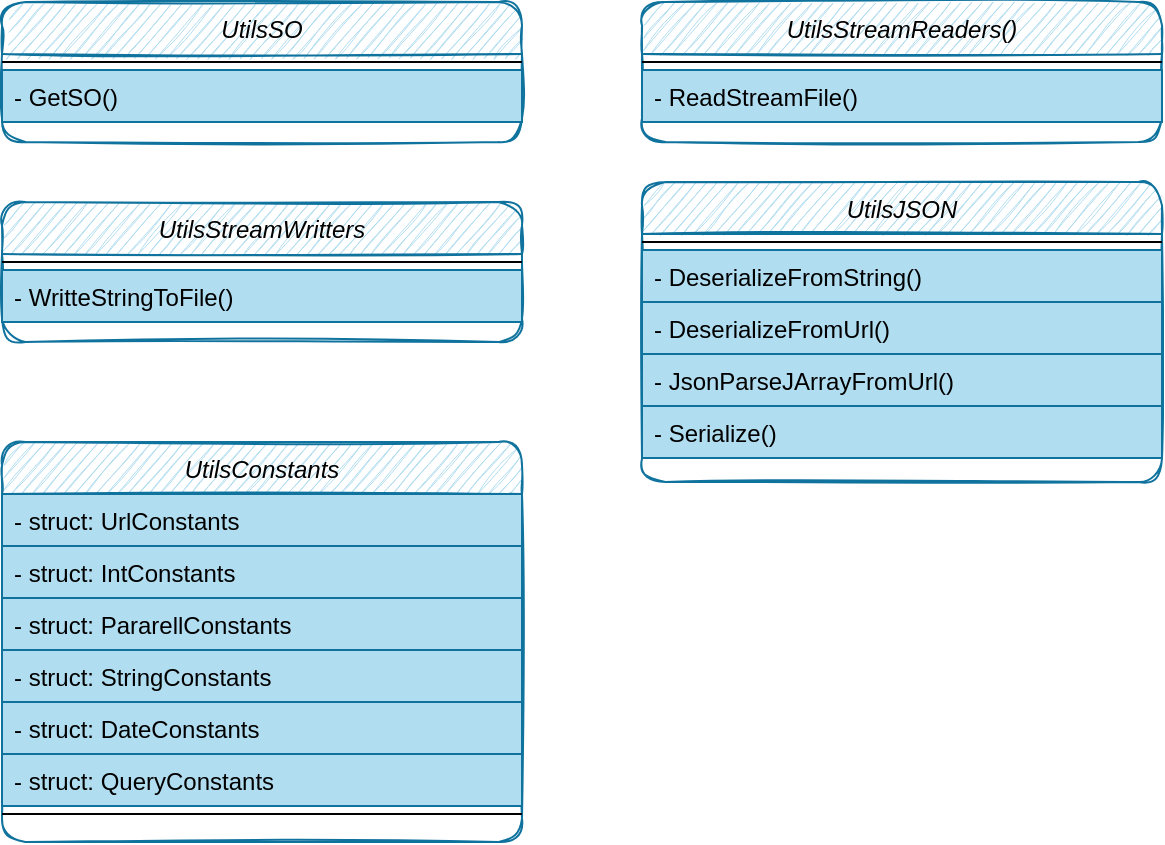 <mxfile version="13.6.0" type="device"><diagram id="C5RBs43oDa-KdzZeNtuy" name="Page-1"><mxGraphModel dx="862" dy="449" grid="1" gridSize="10" guides="1" tooltips="1" connect="1" arrows="1" fold="1" page="1" pageScale="1" pageWidth="827" pageHeight="1169" math="0" shadow="0"><root><mxCell id="WIyWlLk6GJQsqaUBKTNV-0"/><mxCell id="WIyWlLk6GJQsqaUBKTNV-1" parent="WIyWlLk6GJQsqaUBKTNV-0"/><mxCell id="zkfFHV4jXpPFQw0GAbJ--0" value="UtilsConstants" style="swimlane;fontStyle=2;align=center;verticalAlign=top;childLayout=stackLayout;horizontal=1;startSize=26;horizontalStack=0;resizeParent=1;resizeLast=0;collapsible=1;marginBottom=0;rounded=1;shadow=0;strokeWidth=1;fillColor=#b1ddf0;strokeColor=#10739e;sketch=1;" parent="WIyWlLk6GJQsqaUBKTNV-1" vertex="1"><mxGeometry x="210" y="340" width="260" height="200" as="geometry"><mxRectangle x="230" y="140" width="160" height="26" as="alternateBounds"/></mxGeometry></mxCell><mxCell id="zkfFHV4jXpPFQw0GAbJ--5" value="- struct: UrlConstants" style="text;align=left;verticalAlign=top;spacingLeft=4;spacingRight=4;overflow=hidden;rotatable=0;points=[[0,0.5],[1,0.5]];portConstraint=eastwest;fillColor=#b1ddf0;strokeColor=#10739e;" parent="zkfFHV4jXpPFQw0GAbJ--0" vertex="1"><mxGeometry y="26" width="260" height="26" as="geometry"/></mxCell><mxCell id="IPwtbJtHQ6-QJcIco182-0" value="- struct: IntConstants" style="text;align=left;verticalAlign=top;spacingLeft=4;spacingRight=4;overflow=hidden;rotatable=0;points=[[0,0.5],[1,0.5]];portConstraint=eastwest;fillColor=#b1ddf0;strokeColor=#10739e;" vertex="1" parent="zkfFHV4jXpPFQw0GAbJ--0"><mxGeometry y="52" width="260" height="26" as="geometry"/></mxCell><mxCell id="IPwtbJtHQ6-QJcIco182-1" value="- struct: PararellConstants" style="text;align=left;verticalAlign=top;spacingLeft=4;spacingRight=4;overflow=hidden;rotatable=0;points=[[0,0.5],[1,0.5]];portConstraint=eastwest;fillColor=#b1ddf0;strokeColor=#10739e;" vertex="1" parent="zkfFHV4jXpPFQw0GAbJ--0"><mxGeometry y="78" width="260" height="26" as="geometry"/></mxCell><mxCell id="IPwtbJtHQ6-QJcIco182-2" value="- struct: StringConstants" style="text;align=left;verticalAlign=top;spacingLeft=4;spacingRight=4;overflow=hidden;rotatable=0;points=[[0,0.5],[1,0.5]];portConstraint=eastwest;fillColor=#b1ddf0;strokeColor=#10739e;" vertex="1" parent="zkfFHV4jXpPFQw0GAbJ--0"><mxGeometry y="104" width="260" height="26" as="geometry"/></mxCell><mxCell id="IPwtbJtHQ6-QJcIco182-49" value="- struct: DateConstants" style="text;align=left;verticalAlign=top;spacingLeft=4;spacingRight=4;overflow=hidden;rotatable=0;points=[[0,0.5],[1,0.5]];portConstraint=eastwest;fillColor=#b1ddf0;strokeColor=#10739e;" vertex="1" parent="zkfFHV4jXpPFQw0GAbJ--0"><mxGeometry y="130" width="260" height="26" as="geometry"/></mxCell><mxCell id="IPwtbJtHQ6-QJcIco182-50" value="- struct: QueryConstants" style="text;align=left;verticalAlign=top;spacingLeft=4;spacingRight=4;overflow=hidden;rotatable=0;points=[[0,0.5],[1,0.5]];portConstraint=eastwest;fillColor=#b1ddf0;strokeColor=#10739e;" vertex="1" parent="zkfFHV4jXpPFQw0GAbJ--0"><mxGeometry y="156" width="260" height="26" as="geometry"/></mxCell><mxCell id="zkfFHV4jXpPFQw0GAbJ--4" value="" style="line;html=1;strokeWidth=1;align=left;verticalAlign=middle;spacingTop=-1;spacingLeft=3;spacingRight=3;rotatable=0;labelPosition=right;points=[];portConstraint=eastwest;" parent="zkfFHV4jXpPFQw0GAbJ--0" vertex="1"><mxGeometry y="182" width="260" height="8" as="geometry"/></mxCell><mxCell id="IPwtbJtHQ6-QJcIco182-59" value="UtilsSO" style="swimlane;fontStyle=2;align=center;verticalAlign=top;childLayout=stackLayout;horizontal=1;startSize=26;horizontalStack=0;resizeParent=1;resizeLast=0;collapsible=1;marginBottom=0;rounded=1;shadow=0;strokeWidth=1;fillColor=#b1ddf0;strokeColor=#10739e;sketch=1;" vertex="1" parent="WIyWlLk6GJQsqaUBKTNV-1"><mxGeometry x="210" y="120" width="260" height="70" as="geometry"><mxRectangle x="230" y="140" width="160" height="26" as="alternateBounds"/></mxGeometry></mxCell><mxCell id="IPwtbJtHQ6-QJcIco182-60" value="" style="line;html=1;strokeWidth=1;align=left;verticalAlign=middle;spacingTop=-1;spacingLeft=3;spacingRight=3;rotatable=0;labelPosition=right;points=[];portConstraint=eastwest;" vertex="1" parent="IPwtbJtHQ6-QJcIco182-59"><mxGeometry y="26" width="260" height="8" as="geometry"/></mxCell><mxCell id="IPwtbJtHQ6-QJcIco182-61" value="- GetSO()" style="text;align=left;verticalAlign=top;spacingLeft=4;spacingRight=4;overflow=hidden;rotatable=0;points=[[0,0.5],[1,0.5]];portConstraint=eastwest;fillColor=#b1ddf0;strokeColor=#10739e;" vertex="1" parent="IPwtbJtHQ6-QJcIco182-59"><mxGeometry y="34" width="260" height="26" as="geometry"/></mxCell><mxCell id="IPwtbJtHQ6-QJcIco182-65" value="UtilsStreamReaders()" style="swimlane;fontStyle=2;align=center;verticalAlign=top;childLayout=stackLayout;horizontal=1;startSize=26;horizontalStack=0;resizeParent=1;resizeLast=0;collapsible=1;marginBottom=0;rounded=1;shadow=0;strokeWidth=1;fillColor=#b1ddf0;strokeColor=#10739e;sketch=1;" vertex="1" parent="WIyWlLk6GJQsqaUBKTNV-1"><mxGeometry x="530" y="120" width="260" height="70" as="geometry"><mxRectangle x="230" y="140" width="160" height="26" as="alternateBounds"/></mxGeometry></mxCell><mxCell id="IPwtbJtHQ6-QJcIco182-66" value="" style="line;html=1;strokeWidth=1;align=left;verticalAlign=middle;spacingTop=-1;spacingLeft=3;spacingRight=3;rotatable=0;labelPosition=right;points=[];portConstraint=eastwest;" vertex="1" parent="IPwtbJtHQ6-QJcIco182-65"><mxGeometry y="26" width="260" height="8" as="geometry"/></mxCell><mxCell id="IPwtbJtHQ6-QJcIco182-67" value="- ReadStreamFile()" style="text;align=left;verticalAlign=top;spacingLeft=4;spacingRight=4;overflow=hidden;rotatable=0;points=[[0,0.5],[1,0.5]];portConstraint=eastwest;fillColor=#b1ddf0;strokeColor=#10739e;" vertex="1" parent="IPwtbJtHQ6-QJcIco182-65"><mxGeometry y="34" width="260" height="26" as="geometry"/></mxCell><mxCell id="IPwtbJtHQ6-QJcIco182-68" value="UtilsStreamWritters" style="swimlane;fontStyle=2;align=center;verticalAlign=top;childLayout=stackLayout;horizontal=1;startSize=26;horizontalStack=0;resizeParent=1;resizeLast=0;collapsible=1;marginBottom=0;rounded=1;shadow=0;strokeWidth=1;fillColor=#b1ddf0;strokeColor=#10739e;sketch=1;" vertex="1" parent="WIyWlLk6GJQsqaUBKTNV-1"><mxGeometry x="210" y="220" width="260" height="70" as="geometry"><mxRectangle x="230" y="140" width="160" height="26" as="alternateBounds"/></mxGeometry></mxCell><mxCell id="IPwtbJtHQ6-QJcIco182-69" value="" style="line;html=1;strokeWidth=1;align=left;verticalAlign=middle;spacingTop=-1;spacingLeft=3;spacingRight=3;rotatable=0;labelPosition=right;points=[];portConstraint=eastwest;" vertex="1" parent="IPwtbJtHQ6-QJcIco182-68"><mxGeometry y="26" width="260" height="8" as="geometry"/></mxCell><mxCell id="IPwtbJtHQ6-QJcIco182-70" value="- WritteStringToFile()" style="text;align=left;verticalAlign=top;spacingLeft=4;spacingRight=4;overflow=hidden;rotatable=0;points=[[0,0.5],[1,0.5]];portConstraint=eastwest;fillColor=#b1ddf0;strokeColor=#10739e;" vertex="1" parent="IPwtbJtHQ6-QJcIco182-68"><mxGeometry y="34" width="260" height="26" as="geometry"/></mxCell><mxCell id="IPwtbJtHQ6-QJcIco182-51" value="UtilsJSON" style="swimlane;fontStyle=2;align=center;verticalAlign=top;childLayout=stackLayout;horizontal=1;startSize=26;horizontalStack=0;resizeParent=1;resizeLast=0;collapsible=1;marginBottom=0;rounded=1;shadow=0;strokeWidth=1;fillColor=#b1ddf0;strokeColor=#10739e;sketch=1;" vertex="1" parent="WIyWlLk6GJQsqaUBKTNV-1"><mxGeometry x="530" y="210" width="260" height="150" as="geometry"><mxRectangle x="230" y="140" width="160" height="26" as="alternateBounds"/></mxGeometry></mxCell><mxCell id="IPwtbJtHQ6-QJcIco182-58" value="" style="line;html=1;strokeWidth=1;align=left;verticalAlign=middle;spacingTop=-1;spacingLeft=3;spacingRight=3;rotatable=0;labelPosition=right;points=[];portConstraint=eastwest;" vertex="1" parent="IPwtbJtHQ6-QJcIco182-51"><mxGeometry y="26" width="260" height="8" as="geometry"/></mxCell><mxCell id="IPwtbJtHQ6-QJcIco182-52" value="- DeserializeFromString()" style="text;align=left;verticalAlign=top;spacingLeft=4;spacingRight=4;overflow=hidden;rotatable=0;points=[[0,0.5],[1,0.5]];portConstraint=eastwest;fillColor=#b1ddf0;strokeColor=#10739e;" vertex="1" parent="IPwtbJtHQ6-QJcIco182-51"><mxGeometry y="34" width="260" height="26" as="geometry"/></mxCell><mxCell id="IPwtbJtHQ6-QJcIco182-53" value="- DeserializeFromUrl()" style="text;align=left;verticalAlign=top;spacingLeft=4;spacingRight=4;overflow=hidden;rotatable=0;points=[[0,0.5],[1,0.5]];portConstraint=eastwest;fillColor=#b1ddf0;strokeColor=#10739e;" vertex="1" parent="IPwtbJtHQ6-QJcIco182-51"><mxGeometry y="60" width="260" height="26" as="geometry"/></mxCell><mxCell id="IPwtbJtHQ6-QJcIco182-54" value="- JsonParseJArrayFromUrl()" style="text;align=left;verticalAlign=top;spacingLeft=4;spacingRight=4;overflow=hidden;rotatable=0;points=[[0,0.5],[1,0.5]];portConstraint=eastwest;fillColor=#b1ddf0;strokeColor=#10739e;" vertex="1" parent="IPwtbJtHQ6-QJcIco182-51"><mxGeometry y="86" width="260" height="26" as="geometry"/></mxCell><mxCell id="IPwtbJtHQ6-QJcIco182-55" value="- Serialize()" style="text;align=left;verticalAlign=top;spacingLeft=4;spacingRight=4;overflow=hidden;rotatable=0;points=[[0,0.5],[1,0.5]];portConstraint=eastwest;fillColor=#b1ddf0;strokeColor=#10739e;" vertex="1" parent="IPwtbJtHQ6-QJcIco182-51"><mxGeometry y="112" width="260" height="26" as="geometry"/></mxCell></root></mxGraphModel></diagram></mxfile>